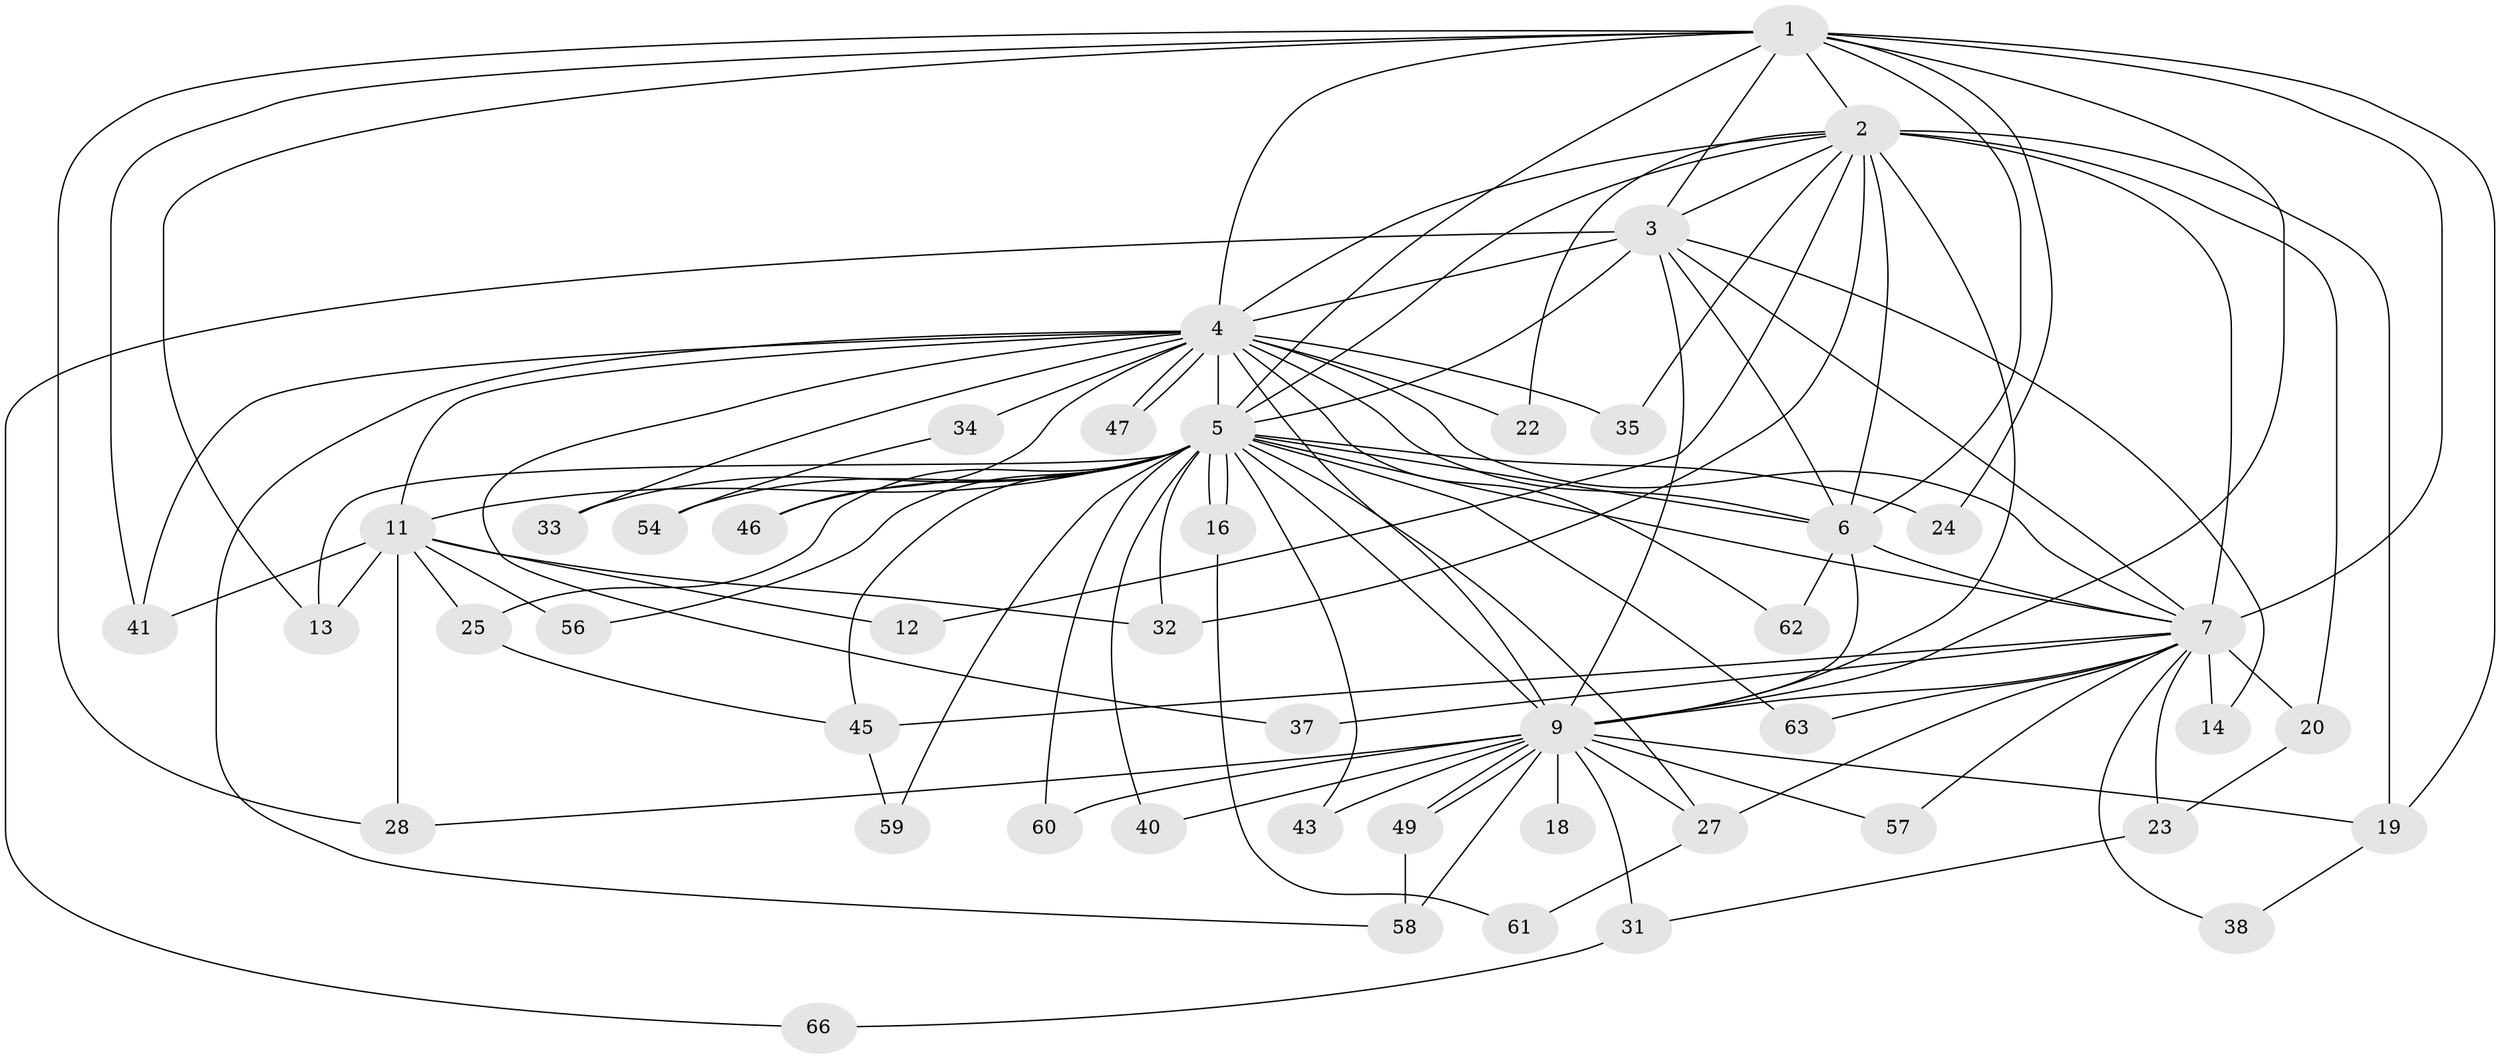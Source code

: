 // Generated by graph-tools (version 1.1) at 2025/51/02/27/25 19:51:42]
// undirected, 46 vertices, 110 edges
graph export_dot {
graph [start="1"]
  node [color=gray90,style=filled];
  1 [super="+52"];
  2 [super="+21"];
  3 [super="+67"];
  4 [super="+15"];
  5 [super="+8"];
  6 [super="+17"];
  7 [super="+65"];
  9 [super="+10"];
  11 [super="+50"];
  12;
  13 [super="+30"];
  14 [super="+29"];
  16 [super="+51"];
  18;
  19 [super="+36"];
  20 [super="+39"];
  22 [super="+44"];
  23;
  24;
  25 [super="+26"];
  27 [super="+42"];
  28 [super="+53"];
  31;
  32;
  33;
  34;
  35;
  37;
  38;
  40;
  41;
  43;
  45 [super="+48"];
  46 [super="+55"];
  47;
  49;
  54;
  56;
  57;
  58 [super="+64"];
  59;
  60;
  61;
  62;
  63;
  66;
  1 -- 2;
  1 -- 3;
  1 -- 4;
  1 -- 5 [weight=2];
  1 -- 6;
  1 -- 7;
  1 -- 9 [weight=2];
  1 -- 13;
  1 -- 19;
  1 -- 24;
  1 -- 28;
  1 -- 41;
  2 -- 3;
  2 -- 4;
  2 -- 5 [weight=2];
  2 -- 6;
  2 -- 7;
  2 -- 9 [weight=2];
  2 -- 12;
  2 -- 20 [weight=2];
  2 -- 22;
  2 -- 32;
  2 -- 19 [weight=2];
  2 -- 35;
  3 -- 4;
  3 -- 5 [weight=3];
  3 -- 6;
  3 -- 7;
  3 -- 9 [weight=2];
  3 -- 14;
  3 -- 66;
  4 -- 5 [weight=2];
  4 -- 6;
  4 -- 7;
  4 -- 9 [weight=3];
  4 -- 11;
  4 -- 22 [weight=2];
  4 -- 33;
  4 -- 34 [weight=2];
  4 -- 35;
  4 -- 37;
  4 -- 46 [weight=2];
  4 -- 47;
  4 -- 47;
  4 -- 58;
  4 -- 41;
  4 -- 62;
  5 -- 6 [weight=2];
  5 -- 7 [weight=2];
  5 -- 9 [weight=4];
  5 -- 16 [weight=2];
  5 -- 16;
  5 -- 25 [weight=2];
  5 -- 32;
  5 -- 40;
  5 -- 46;
  5 -- 54;
  5 -- 56;
  5 -- 59;
  5 -- 11;
  5 -- 24;
  5 -- 33;
  5 -- 43;
  5 -- 60;
  5 -- 63;
  5 -- 45;
  5 -- 13;
  5 -- 27;
  6 -- 7 [weight=2];
  6 -- 9 [weight=2];
  6 -- 62;
  7 -- 9 [weight=2];
  7 -- 14 [weight=2];
  7 -- 20;
  7 -- 23;
  7 -- 37;
  7 -- 38;
  7 -- 45;
  7 -- 57;
  7 -- 63;
  7 -- 27;
  9 -- 18 [weight=2];
  9 -- 27 [weight=2];
  9 -- 43;
  9 -- 49;
  9 -- 49;
  9 -- 57;
  9 -- 60;
  9 -- 58;
  9 -- 40;
  9 -- 19;
  9 -- 31;
  9 -- 28;
  11 -- 12;
  11 -- 13;
  11 -- 25;
  11 -- 28;
  11 -- 41;
  11 -- 56;
  11 -- 32;
  16 -- 61;
  19 -- 38;
  20 -- 23;
  23 -- 31;
  25 -- 45;
  27 -- 61;
  31 -- 66;
  34 -- 54;
  45 -- 59;
  49 -- 58;
}
